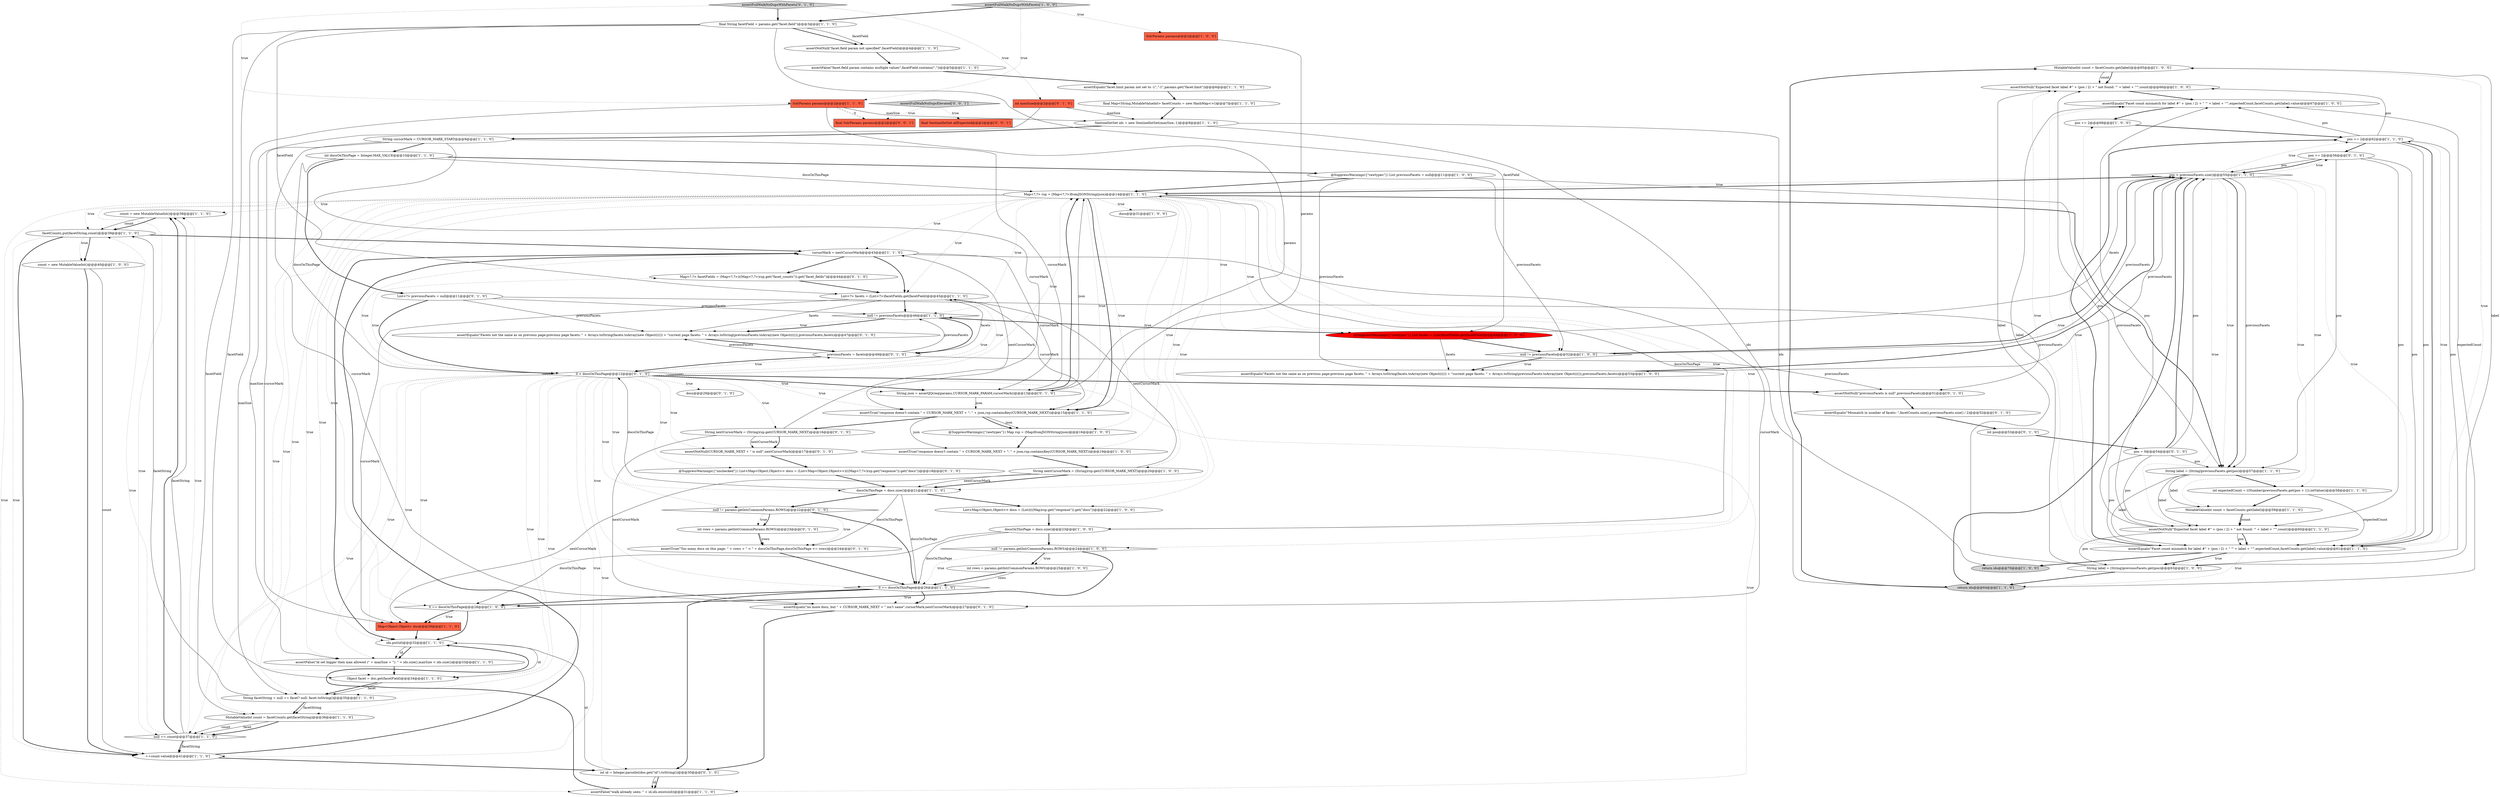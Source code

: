 digraph {
3 [style = filled, label = "MutableValueInt count = facetCounts.get(label)@@@65@@@['1', '0', '0']", fillcolor = white, shape = ellipse image = "AAA0AAABBB1BBB"];
47 [style = filled, label = "null != previousFacets@@@52@@@['1', '0', '0']", fillcolor = white, shape = diamond image = "AAA0AAABBB1BBB"];
6 [style = filled, label = "int rows = params.getInt(CommonParams.ROWS)@@@25@@@['1', '0', '0']", fillcolor = white, shape = ellipse image = "AAA0AAABBB1BBB"];
55 [style = filled, label = "assertNotNull(\"facet.field param not specified\",facetField)@@@4@@@['1', '1', '0']", fillcolor = white, shape = ellipse image = "AAA0AAABBB1BBB"];
53 [style = filled, label = "SolrParams params@@@2@@@['1', '0', '0']", fillcolor = tomato, shape = box image = "AAA0AAABBB1BBB"];
54 [style = filled, label = "SolrParams params@@@2@@@['1', '1', '0']", fillcolor = tomato, shape = box image = "AAA0AAABBB1BBB"];
58 [style = filled, label = "assertEquals(\"Mismatch in number of facets: \",facetCounts.size(),previousFacets.size() / 2)@@@52@@@['0', '1', '0']", fillcolor = white, shape = ellipse image = "AAA0AAABBB2BBB"];
45 [style = filled, label = "0 == docsOnThisPage@@@26@@@['1', '1', '0']", fillcolor = white, shape = diamond image = "AAA0AAABBB1BBB"];
59 [style = filled, label = "List<?> previousFacets = null@@@11@@@['0', '1', '0']", fillcolor = white, shape = ellipse image = "AAA0AAABBB2BBB"];
68 [style = filled, label = "assertTrue(\"Too many docs on this page: \" + rows + \" < \" + docsOnThisPage,docsOnThisPage <= rows)@@@24@@@['0', '1', '0']", fillcolor = white, shape = ellipse image = "AAA0AAABBB2BBB"];
69 [style = filled, label = "int rows = params.getInt(CommonParams.ROWS)@@@23@@@['0', '1', '0']", fillcolor = white, shape = ellipse image = "AAA0AAABBB2BBB"];
46 [style = filled, label = "count = new MutableValueInt()@@@38@@@['1', '1', '0']", fillcolor = white, shape = ellipse image = "AAA0AAABBB1BBB"];
81 [style = filled, label = "final SolrParams params@@@2@@@['0', '0', '1']", fillcolor = tomato, shape = box image = "AAA0AAABBB3BBB"];
16 [style = filled, label = "docs@@@31@@@['1', '0', '0']", fillcolor = white, shape = ellipse image = "AAA0AAABBB1BBB"];
36 [style = filled, label = "pos += 2@@@62@@@['1', '1', '0']", fillcolor = white, shape = ellipse image = "AAA0AAABBB1BBB"];
66 [style = filled, label = "null != params.getInt(CommonParams.ROWS)@@@22@@@['0', '1', '0']", fillcolor = white, shape = diamond image = "AAA0AAABBB2BBB"];
67 [style = filled, label = "pos = 0@@@54@@@['0', '1', '0']", fillcolor = white, shape = ellipse image = "AAA0AAABBB2BBB"];
32 [style = filled, label = "assertFalse(\"walk already seen: \" + id,ids.exists(id))@@@31@@@['1', '1', '0']", fillcolor = white, shape = ellipse image = "AAA0AAABBB1BBB"];
7 [style = filled, label = "int docsOnThisPage = Integer.MAX_VALUE@@@10@@@['1', '1', '0']", fillcolor = white, shape = ellipse image = "AAA0AAABBB1BBB"];
14 [style = filled, label = "0 == docsOnThisPage@@@28@@@['1', '0', '0']", fillcolor = white, shape = diamond image = "AAA0AAABBB1BBB"];
1 [style = filled, label = "docsOnThisPage = docs.size()@@@23@@@['1', '0', '0']", fillcolor = white, shape = ellipse image = "AAA0AAABBB1BBB"];
13 [style = filled, label = "assertFalse(\"id set bigger then max allowed (\" + maxSize + \"): \" + ids.size(),maxSize < ids.size())@@@33@@@['1', '1', '0']", fillcolor = white, shape = ellipse image = "AAA0AAABBB1BBB"];
28 [style = filled, label = "SentinelIntSet ids = new SentinelIntSet(maxSize,-1)@@@8@@@['1', '1', '0']", fillcolor = white, shape = ellipse image = "AAA0AAABBB1BBB"];
56 [style = filled, label = "pos < previousFacets.size()@@@55@@@['1', '1', '0']", fillcolor = white, shape = diamond image = "AAA0AAABBB1BBB"];
0 [style = filled, label = "null != previousFacets@@@46@@@['1', '1', '0']", fillcolor = white, shape = diamond image = "AAA0AAABBB1BBB"];
34 [style = filled, label = "ids.put(id)@@@32@@@['1', '1', '0']", fillcolor = white, shape = ellipse image = "AAA0AAABBB1BBB"];
62 [style = filled, label = "assertEquals(\"no more docs, but \" + CURSOR_MARK_NEXT + \" isn't same\",cursorMark,nextCursorMark)@@@27@@@['0', '1', '0']", fillcolor = white, shape = ellipse image = "AAA0AAABBB2BBB"];
71 [style = filled, label = "assertEquals(\"Facets not the same as on previous page:previous page facets: \" + Arrays.toString(facets.toArray(new Object(((()) + \"current page facets: \" + Arrays.toString(previousFacets.toArray(new Object(((()),previousFacets,facets)@@@47@@@['0', '1', '0']", fillcolor = white, shape = ellipse image = "AAA0AAABBB2BBB"];
30 [style = filled, label = "facetCounts.put(facetString,count)@@@39@@@['1', '1', '0']", fillcolor = white, shape = ellipse image = "AAA0AAABBB1BBB"];
41 [style = filled, label = "assertFullWalkNoDupsWithFacets['1', '0', '0']", fillcolor = lightgray, shape = diamond image = "AAA0AAABBB1BBB"];
61 [style = filled, label = "int maxSize@@@2@@@['0', '1', '0']", fillcolor = tomato, shape = box image = "AAA0AAABBB2BBB"];
5 [style = filled, label = "docsOnThisPage = docs.size()@@@21@@@['1', '1', '0']", fillcolor = white, shape = ellipse image = "AAA0AAABBB1BBB"];
80 [style = filled, label = "final SentinelIntSet allExpected@@@2@@@['0', '0', '1']", fillcolor = tomato, shape = box image = "AAA0AAABBB3BBB"];
35 [style = filled, label = "@SuppressWarnings({\"rawtypes\"}) List facets = (List)facetFields.get(facetField)@@@49@@@['1', '0', '0']", fillcolor = red, shape = ellipse image = "AAA1AAABBB1BBB"];
8 [style = filled, label = "@SuppressWarnings({\"rawtypes\"}) List previousFacets = null@@@11@@@['1', '0', '0']", fillcolor = white, shape = ellipse image = "AAA0AAABBB1BBB"];
49 [style = filled, label = "assertNotNull(\"Expected facet label #\" + (pos / 2) + \" not found: '\" + label + \"'\",count)@@@60@@@['1', '1', '0']", fillcolor = white, shape = ellipse image = "AAA0AAABBB1BBB"];
60 [style = filled, label = "docs@@@29@@@['0', '1', '0']", fillcolor = white, shape = ellipse image = "AAA0AAABBB2BBB"];
29 [style = filled, label = "String facetString = null == facet? null: facet.toString()@@@35@@@['1', '1', '0']", fillcolor = white, shape = ellipse image = "AAA0AAABBB1BBB"];
50 [style = filled, label = "String label = (String)previousFacets.get(pos)@@@57@@@['1', '1', '0']", fillcolor = white, shape = ellipse image = "AAA0AAABBB1BBB"];
4 [style = filled, label = "String cursorMark = CURSOR_MARK_START@@@9@@@['1', '1', '0']", fillcolor = white, shape = ellipse image = "AAA0AAABBB1BBB"];
75 [style = filled, label = "Map<?,?> facetFields = (Map<?,?>)((Map<?,?>)rsp.get(\"facet_counts\")).get(\"facet_fields\")@@@44@@@['0', '1', '0']", fillcolor = white, shape = ellipse image = "AAA0AAABBB2BBB"];
33 [style = filled, label = "assertFalse(\"facet.field param contains multiple values\",facetField.contains(\",\"))@@@5@@@['1', '1', '0']", fillcolor = white, shape = ellipse image = "AAA0AAABBB1BBB"];
17 [style = filled, label = "assertNotNull(\"Expected facet label #\" + (pos / 2) + \" not found: '\" + label + \"'\",count)@@@66@@@['1', '0', '0']", fillcolor = white, shape = ellipse image = "AAA0AAABBB1BBB"];
24 [style = filled, label = "final String facetField = params.get(\"facet.field\")@@@3@@@['1', '1', '0']", fillcolor = white, shape = ellipse image = "AAA0AAABBB1BBB"];
27 [style = filled, label = "List<Map<Object,Object>> docs = (List)(((Map)rsp.get(\"response\")).get(\"docs\"))@@@22@@@['1', '0', '0']", fillcolor = white, shape = ellipse image = "AAA0AAABBB1BBB"];
77 [style = filled, label = "assertFullWalkNoDupsWithFacets['0', '1', '0']", fillcolor = lightgray, shape = diamond image = "AAA0AAABBB2BBB"];
78 [style = filled, label = "String nextCursorMark = (String)rsp.get(CURSOR_MARK_NEXT)@@@16@@@['0', '1', '0']", fillcolor = white, shape = ellipse image = "AAA0AAABBB2BBB"];
37 [style = filled, label = "MutableValueInt count = facetCounts.get(label)@@@59@@@['1', '1', '0']", fillcolor = white, shape = ellipse image = "AAA0AAABBB1BBB"];
21 [style = filled, label = "return ids@@@64@@@['1', '1', '0']", fillcolor = lightgray, shape = ellipse image = "AAA0AAABBB1BBB"];
25 [style = filled, label = "assertEquals(\"Facet count mismatch for label #\" + (pos / 2) + \" '\" + label + \"'\",expectedCount,facetCounts.get(label).value)@@@67@@@['1', '0', '0']", fillcolor = white, shape = ellipse image = "AAA0AAABBB1BBB"];
40 [style = filled, label = "Map<Object,Object> doc@@@29@@@['1', '1', '0']", fillcolor = tomato, shape = box image = "AAA0AAABBB1BBB"];
73 [style = filled, label = "assertNotNull(\"previousFacets is null\",previousFacets)@@@51@@@['0', '1', '0']", fillcolor = white, shape = ellipse image = "AAA0AAABBB2BBB"];
76 [style = filled, label = "int id = Integer.parseInt(doc.get(\"id\").toString())@@@30@@@['0', '1', '0']", fillcolor = white, shape = ellipse image = "AAA0AAABBB2BBB"];
15 [style = filled, label = "int expectedCount = ((Number)previousFacets.get(pos + 1)).intValue()@@@58@@@['1', '1', '0']", fillcolor = white, shape = ellipse image = "AAA0AAABBB1BBB"];
42 [style = filled, label = "cursorMark = nextCursorMark@@@43@@@['1', '1', '0']", fillcolor = white, shape = ellipse image = "AAA0AAABBB1BBB"];
10 [style = filled, label = "final Map<String,MutableValueInt> facetCounts = new HashMap<>()@@@7@@@['1', '1', '0']", fillcolor = white, shape = ellipse image = "AAA0AAABBB1BBB"];
52 [style = filled, label = "assertEquals(\"facet.limit param not set to -1\",\"-1\",params.get(\"facet.limit\"))@@@6@@@['1', '1', '0']", fillcolor = white, shape = ellipse image = "AAA0AAABBB1BBB"];
64 [style = filled, label = "0 < docsOnThisPage@@@12@@@['0', '1', '0']", fillcolor = white, shape = diamond image = "AAA0AAABBB2BBB"];
18 [style = filled, label = "count = new MutableValueInt()@@@40@@@['1', '0', '0']", fillcolor = white, shape = ellipse image = "AAA0AAABBB1BBB"];
31 [style = filled, label = "++count.value@@@41@@@['1', '1', '0']", fillcolor = white, shape = ellipse image = "AAA0AAABBB1BBB"];
12 [style = filled, label = "List<?> facets = (List<?>)facetFields.get(facetField)@@@45@@@['1', '1', '0']", fillcolor = white, shape = ellipse image = "AAA0AAABBB1BBB"];
11 [style = filled, label = "assertEquals(\"Facets not the same as on previous page:previous page facets: \" + Arrays.toString(facets.toArray(new Object(((()) + \"current page facets: \" + Arrays.toString(previousFacets.toArray(new Object(((()),previousFacets,facets)@@@53@@@['1', '0', '0']", fillcolor = white, shape = ellipse image = "AAA0AAABBB1BBB"];
26 [style = filled, label = "pos += 2@@@68@@@['1', '0', '0']", fillcolor = white, shape = ellipse image = "AAA0AAABBB1BBB"];
51 [style = filled, label = "String nextCursorMark = (String)rsp.get(CURSOR_MARK_NEXT)@@@20@@@['1', '0', '0']", fillcolor = white, shape = ellipse image = "AAA0AAABBB1BBB"];
2 [style = filled, label = "null != params.getInt(CommonParams.ROWS)@@@24@@@['1', '0', '0']", fillcolor = white, shape = diamond image = "AAA0AAABBB1BBB"];
79 [style = filled, label = "assertFullWalkNoDupsElevated['0', '0', '1']", fillcolor = lightgray, shape = diamond image = "AAA0AAABBB3BBB"];
23 [style = filled, label = "assertTrue(\"response doesn't contain \" + CURSOR_MARK_NEXT + \": \" + json,rsp.containsKey(CURSOR_MARK_NEXT))@@@19@@@['1', '0', '0']", fillcolor = white, shape = ellipse image = "AAA0AAABBB1BBB"];
65 [style = filled, label = "@SuppressWarnings({\"unchecked\"}) List<Map<Object,Object>> docs = (List<Map<Object,Object>>)(((Map<?,?>)rsp.get(\"response\")).get(\"docs\"))@@@18@@@['0', '1', '0']", fillcolor = white, shape = ellipse image = "AAA0AAABBB2BBB"];
57 [style = filled, label = "pos += 2@@@56@@@['0', '1', '0']", fillcolor = white, shape = ellipse image = "AAA0AAABBB2BBB"];
48 [style = filled, label = "assertTrue(\"response doesn't contain \" + CURSOR_MARK_NEXT + \": \" + json,rsp.containsKey(CURSOR_MARK_NEXT))@@@15@@@['1', '1', '0']", fillcolor = white, shape = ellipse image = "AAA0AAABBB1BBB"];
39 [style = filled, label = "null == count@@@37@@@['1', '1', '0']", fillcolor = white, shape = diamond image = "AAA0AAABBB1BBB"];
38 [style = filled, label = "assertEquals(\"Facet count mismatch for label #\" + (pos / 2) + \" '\" + label + \"'\",expectedCount,facetCounts.get(label).value)@@@61@@@['1', '1', '0']", fillcolor = white, shape = ellipse image = "AAA0AAABBB1BBB"];
63 [style = filled, label = "String json = assertJQ(req(params,CURSOR_MARK_PARAM,cursorMark))@@@13@@@['0', '1', '0']", fillcolor = white, shape = ellipse image = "AAA0AAABBB2BBB"];
72 [style = filled, label = "int pos@@@53@@@['0', '1', '0']", fillcolor = white, shape = ellipse image = "AAA0AAABBB2BBB"];
19 [style = filled, label = "return ids@@@70@@@['1', '0', '0']", fillcolor = lightgray, shape = ellipse image = "AAA0AAABBB1BBB"];
20 [style = filled, label = "Map<?,?> rsp = (Map<?,?>)fromJSONString(json)@@@14@@@['1', '1', '0']", fillcolor = white, shape = ellipse image = "AAA0AAABBB1BBB"];
22 [style = filled, label = "@SuppressWarnings({\"rawtypes\"}) Map rsp = (Map)fromJSONString(json)@@@16@@@['1', '0', '0']", fillcolor = white, shape = ellipse image = "AAA0AAABBB1BBB"];
9 [style = filled, label = "Object facet = doc.get(facetField)@@@34@@@['1', '1', '0']", fillcolor = white, shape = ellipse image = "AAA0AAABBB1BBB"];
74 [style = filled, label = "previousFacets = facets@@@49@@@['0', '1', '0']", fillcolor = white, shape = ellipse image = "AAA0AAABBB2BBB"];
44 [style = filled, label = "String label = (String)previousFacets.get(pos)@@@63@@@['1', '0', '0']", fillcolor = white, shape = ellipse image = "AAA0AAABBB1BBB"];
43 [style = filled, label = "MutableValueInt count = facetCounts.get(facetString)@@@36@@@['1', '1', '0']", fillcolor = white, shape = ellipse image = "AAA0AAABBB1BBB"];
70 [style = filled, label = "assertNotNull(CURSOR_MARK_NEXT + \" is null\",nextCursorMark)@@@17@@@['0', '1', '0']", fillcolor = white, shape = ellipse image = "AAA0AAABBB2BBB"];
17->25 [style = bold, label=""];
77->54 [style = dotted, label="true"];
51->5 [style = bold, label=""];
66->68 [style = dotted, label="true"];
64->31 [style = dotted, label="true"];
23->51 [style = bold, label=""];
37->49 [style = bold, label=""];
38->44 [style = bold, label=""];
73->58 [style = bold, label=""];
2->6 [style = bold, label=""];
35->56 [style = solid, label="facets"];
78->70 [style = bold, label=""];
78->62 [style = solid, label="nextCursorMark"];
70->65 [style = bold, label=""];
20->0 [style = dotted, label="true"];
64->32 [style = dotted, label="true"];
15->38 [style = solid, label="expectedCount"];
63->20 [style = bold, label=""];
62->76 [style = bold, label=""];
20->27 [style = dotted, label="true"];
64->74 [style = dotted, label="true"];
32->34 [style = bold, label=""];
45->76 [style = bold, label=""];
69->68 [style = bold, label=""];
0->71 [style = dotted, label="true"];
49->25 [style = solid, label="pos"];
7->8 [style = bold, label=""];
30->18 [style = bold, label=""];
64->73 [style = bold, label=""];
44->3 [style = solid, label="label"];
47->11 [style = bold, label=""];
20->16 [style = dotted, label="true"];
49->44 [style = solid, label="pos"];
51->5 [style = solid, label="nextCursorMark"];
56->11 [style = solid, label="previousFacets"];
76->32 [style = solid, label="id"];
76->34 [style = solid, label="id"];
20->56 [style = dotted, label="true"];
38->21 [style = dotted, label="true"];
56->50 [style = dotted, label="true"];
8->20 [style = bold, label=""];
20->42 [style = dotted, label="true"];
8->11 [style = solid, label="previousFacets"];
20->43 [style = dotted, label="true"];
24->9 [style = solid, label="facetField"];
39->31 [style = bold, label=""];
71->74 [style = bold, label=""];
20->30 [style = dotted, label="true"];
67->49 [style = solid, label="pos"];
20->48 [style = bold, label=""];
56->15 [style = dotted, label="true"];
67->38 [style = solid, label="pos"];
2->14 [style = bold, label=""];
12->40 [style = solid, label="cursorMark"];
45->62 [style = bold, label=""];
39->46 [style = dotted, label="true"];
74->71 [style = solid, label="previousFacets"];
29->43 [style = bold, label=""];
42->63 [style = solid, label="cursorMark"];
20->13 [style = dotted, label="true"];
9->29 [style = bold, label=""];
36->44 [style = solid, label="pos"];
69->68 [style = solid, label="rows"];
20->34 [style = dotted, label="true"];
64->60 [style = dotted, label="true"];
42->62 [style = solid, label="cursorMark"];
61->28 [style = solid, label="maxSize"];
29->43 [style = solid, label="facetString"];
66->45 [style = bold, label=""];
21->3 [style = bold, label=""];
64->65 [style = dotted, label="true"];
64->5 [style = dotted, label="true"];
18->31 [style = bold, label=""];
59->64 [style = bold, label=""];
57->50 [style = solid, label="pos"];
64->40 [style = dotted, label="true"];
44->17 [style = solid, label="label"];
44->21 [style = bold, label=""];
11->56 [style = bold, label=""];
56->36 [style = dotted, label="true"];
50->49 [style = solid, label="label"];
24->55 [style = bold, label=""];
30->42 [style = bold, label=""];
4->48 [style = solid, label="cursorMark"];
49->38 [style = bold, label=""];
76->32 [style = bold, label=""];
40->34 [style = bold, label=""];
64->45 [style = dotted, label="true"];
66->69 [style = dotted, label="true"];
41->54 [style = dotted, label="true"];
56->38 [style = dotted, label="true"];
64->34 [style = dotted, label="true"];
51->40 [style = solid, label="nextCursorMark"];
54->63 [style = solid, label="params"];
78->70 [style = solid, label="nextCursorMark"];
1->45 [style = solid, label="docsOnThisPage"];
22->23 [style = bold, label=""];
67->56 [style = bold, label=""];
20->47 [style = dotted, label="true"];
79->81 [style = dotted, label="true"];
57->56 [style = solid, label="pos"];
66->69 [style = bold, label=""];
20->5 [style = dotted, label="true"];
57->49 [style = solid, label="pos"];
78->42 [style = solid, label="nextCursorMark"];
45->14 [style = bold, label=""];
57->38 [style = solid, label="pos"];
41->53 [style = dotted, label="true"];
56->21 [style = bold, label=""];
56->50 [style = bold, label=""];
64->43 [style = dotted, label="true"];
25->26 [style = bold, label=""];
31->76 [style = bold, label=""];
74->73 [style = solid, label="previousFacets"];
68->45 [style = bold, label=""];
24->12 [style = solid, label="facetField"];
20->48 [style = dotted, label="true"];
34->13 [style = solid, label="id"];
20->22 [style = dotted, label="true"];
79->80 [style = dotted, label="true"];
34->9 [style = solid, label="id"];
64->0 [style = dotted, label="true"];
74->0 [style = solid, label="previousFacets"];
24->55 [style = solid, label="facetField"];
28->21 [style = solid, label="ids"];
36->57 [style = bold, label=""];
8->50 [style = solid, label="previousFacets"];
20->35 [style = dotted, label="true"];
36->17 [style = solid, label="pos"];
33->52 [style = bold, label=""];
39->46 [style = bold, label=""];
42->75 [style = bold, label=""];
53->48 [style = solid, label="params"];
35->11 [style = solid, label="facets"];
20->9 [style = dotted, label="true"];
47->56 [style = bold, label=""];
64->48 [style = dotted, label="true"];
20->51 [style = dotted, label="true"];
64->78 [style = dotted, label="true"];
64->29 [style = dotted, label="true"];
67->50 [style = solid, label="pos"];
5->64 [style = solid, label="docsOnThisPage"];
12->74 [style = solid, label="facets"];
28->19 [style = solid, label="ids"];
64->42 [style = dotted, label="true"];
0->74 [style = bold, label=""];
20->14 [style = dotted, label="true"];
47->11 [style = dotted, label="true"];
54->29 [style = solid, label="maxSize"];
0->71 [style = bold, label=""];
38->44 [style = dotted, label="true"];
38->25 [style = dotted, label="true"];
39->30 [style = dotted, label="true"];
77->24 [style = bold, label=""];
46->30 [style = solid, label="count"];
20->39 [style = dotted, label="true"];
43->39 [style = solid, label="facet"];
3->17 [style = solid, label="count"];
4->7 [style = bold, label=""];
38->19 [style = bold, label=""];
14->40 [style = dotted, label="true"];
31->42 [style = bold, label=""];
58->72 [style = bold, label=""];
46->30 [style = bold, label=""];
48->23 [style = solid, label="json"];
20->46 [style = dotted, label="true"];
20->1 [style = dotted, label="true"];
64->66 [style = dotted, label="true"];
2->6 [style = dotted, label="true"];
30->31 [style = bold, label=""];
50->38 [style = solid, label="label"];
30->18 [style = dotted, label="true"];
64->70 [style = dotted, label="true"];
20->23 [style = dotted, label="true"];
56->50 [style = solid, label="previousFacets"];
56->57 [style = dotted, label="true"];
7->59 [style = bold, label=""];
3->17 [style = bold, label=""];
64->75 [style = dotted, label="true"];
64->12 [style = dotted, label="true"];
1->2 [style = bold, label=""];
18->31 [style = solid, label="count"];
13->9 [style = bold, label=""];
50->15 [style = bold, label=""];
24->43 [style = solid, label="facetField"];
43->39 [style = bold, label=""];
48->22 [style = solid, label="json"];
15->37 [style = bold, label=""];
48->78 [style = bold, label=""];
59->73 [style = solid, label="previousFacets"];
38->36 [style = dotted, label="true"];
54->81 [style = dashed, label="0"];
30->31 [style = dotted, label="true"];
4->63 [style = solid, label="cursorMark"];
5->68 [style = solid, label="docsOnThisPage"];
61->13 [style = solid, label="maxSize"];
63->48 [style = solid, label="json"];
39->31 [style = solid, label="facetString"];
1->14 [style = solid, label="docsOnThisPage"];
20->50 [style = bold, label=""];
77->61 [style = dotted, label="true"];
42->34 [style = bold, label=""];
27->1 [style = bold, label=""];
43->39 [style = solid, label="count"];
10->28 [style = bold, label=""];
41->24 [style = bold, label=""];
26->36 [style = bold, label=""];
29->30 [style = solid, label="facetString"];
49->38 [style = solid, label="pos"];
67->56 [style = solid, label="pos"];
34->13 [style = bold, label=""];
64->63 [style = bold, label=""];
8->47 [style = solid, label="previousFacets"];
65->5 [style = bold, label=""];
74->64 [style = bold, label=""];
2->45 [style = dotted, label="true"];
14->34 [style = bold, label=""];
38->36 [style = bold, label=""];
52->10 [style = bold, label=""];
48->22 [style = bold, label=""];
44->25 [style = solid, label="label"];
7->20 [style = solid, label="docsOnThisPage"];
42->12 [style = bold, label=""];
12->71 [style = solid, label="facets"];
12->48 [style = solid, label="cursorMark"];
4->62 [style = solid, label="cursorMark"];
5->66 [style = bold, label=""];
12->0 [style = bold, label=""];
64->13 [style = dotted, label="true"];
45->62 [style = dotted, label="true"];
54->28 [style = solid, label="maxSize"];
56->37 [style = dotted, label="true"];
59->0 [style = solid, label="previousFacets"];
21->25 [style = solid, label="expectedCount"];
57->56 [style = bold, label=""];
7->64 [style = solid, label="docsOnThisPage"];
37->49 [style = solid, label="count"];
38->26 [style = dotted, label="true"];
63->20 [style = solid, label="json"];
51->12 [style = solid, label="nextCursorMark"];
38->3 [style = dotted, label="true"];
64->76 [style = dotted, label="true"];
24->35 [style = solid, label="facetField"];
64->9 [style = dotted, label="true"];
6->45 [style = solid, label="rows"];
36->25 [style = solid, label="pos"];
64->39 [style = dotted, label="true"];
1->20 [style = solid, label="docsOnThisPage"];
20->29 [style = dotted, label="true"];
38->17 [style = dotted, label="true"];
49->17 [style = solid, label="pos"];
5->45 [style = solid, label="docsOnThisPage"];
39->46 [style = solid, label="facetString"];
35->47 [style = bold, label=""];
0->35 [style = bold, label=""];
72->67 [style = bold, label=""];
36->38 [style = solid, label="pos"];
20->2 [style = dotted, label="true"];
59->71 [style = solid, label="previousFacets"];
64->20 [style = dotted, label="true"];
20->12 [style = dotted, label="true"];
56->20 [style = bold, label=""];
5->27 [style = bold, label=""];
36->38 [style = bold, label=""];
9->29 [style = solid, label="facet"];
75->12 [style = bold, label=""];
64->63 [style = dotted, label="true"];
4->40 [style = solid, label="cursorMark"];
6->45 [style = bold, label=""];
56->49 [style = dotted, label="true"];
56->47 [style = solid, label="previousFacets"];
20->32 [style = dotted, label="true"];
14->40 [style = bold, label=""];
55->33 [style = bold, label=""];
28->4 [style = bold, label=""];
50->37 [style = solid, label="label"];
}
